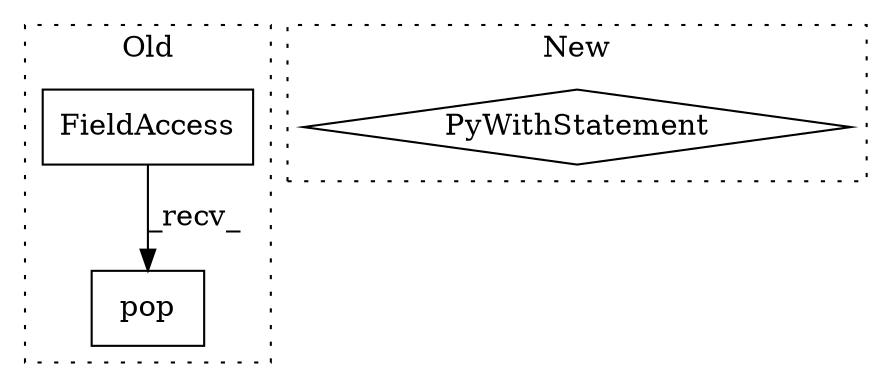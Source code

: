 digraph G {
subgraph cluster0 {
1 [label="pop" a="32" s="7289,7309" l="4,1" shape="box"];
3 [label="FieldAccess" a="22" s="7278" l="10" shape="box"];
label = "Old";
style="dotted";
}
subgraph cluster1 {
2 [label="PyWithStatement" a="104" s="6169,6193" l="10,2" shape="diamond"];
label = "New";
style="dotted";
}
3 -> 1 [label="_recv_"];
}